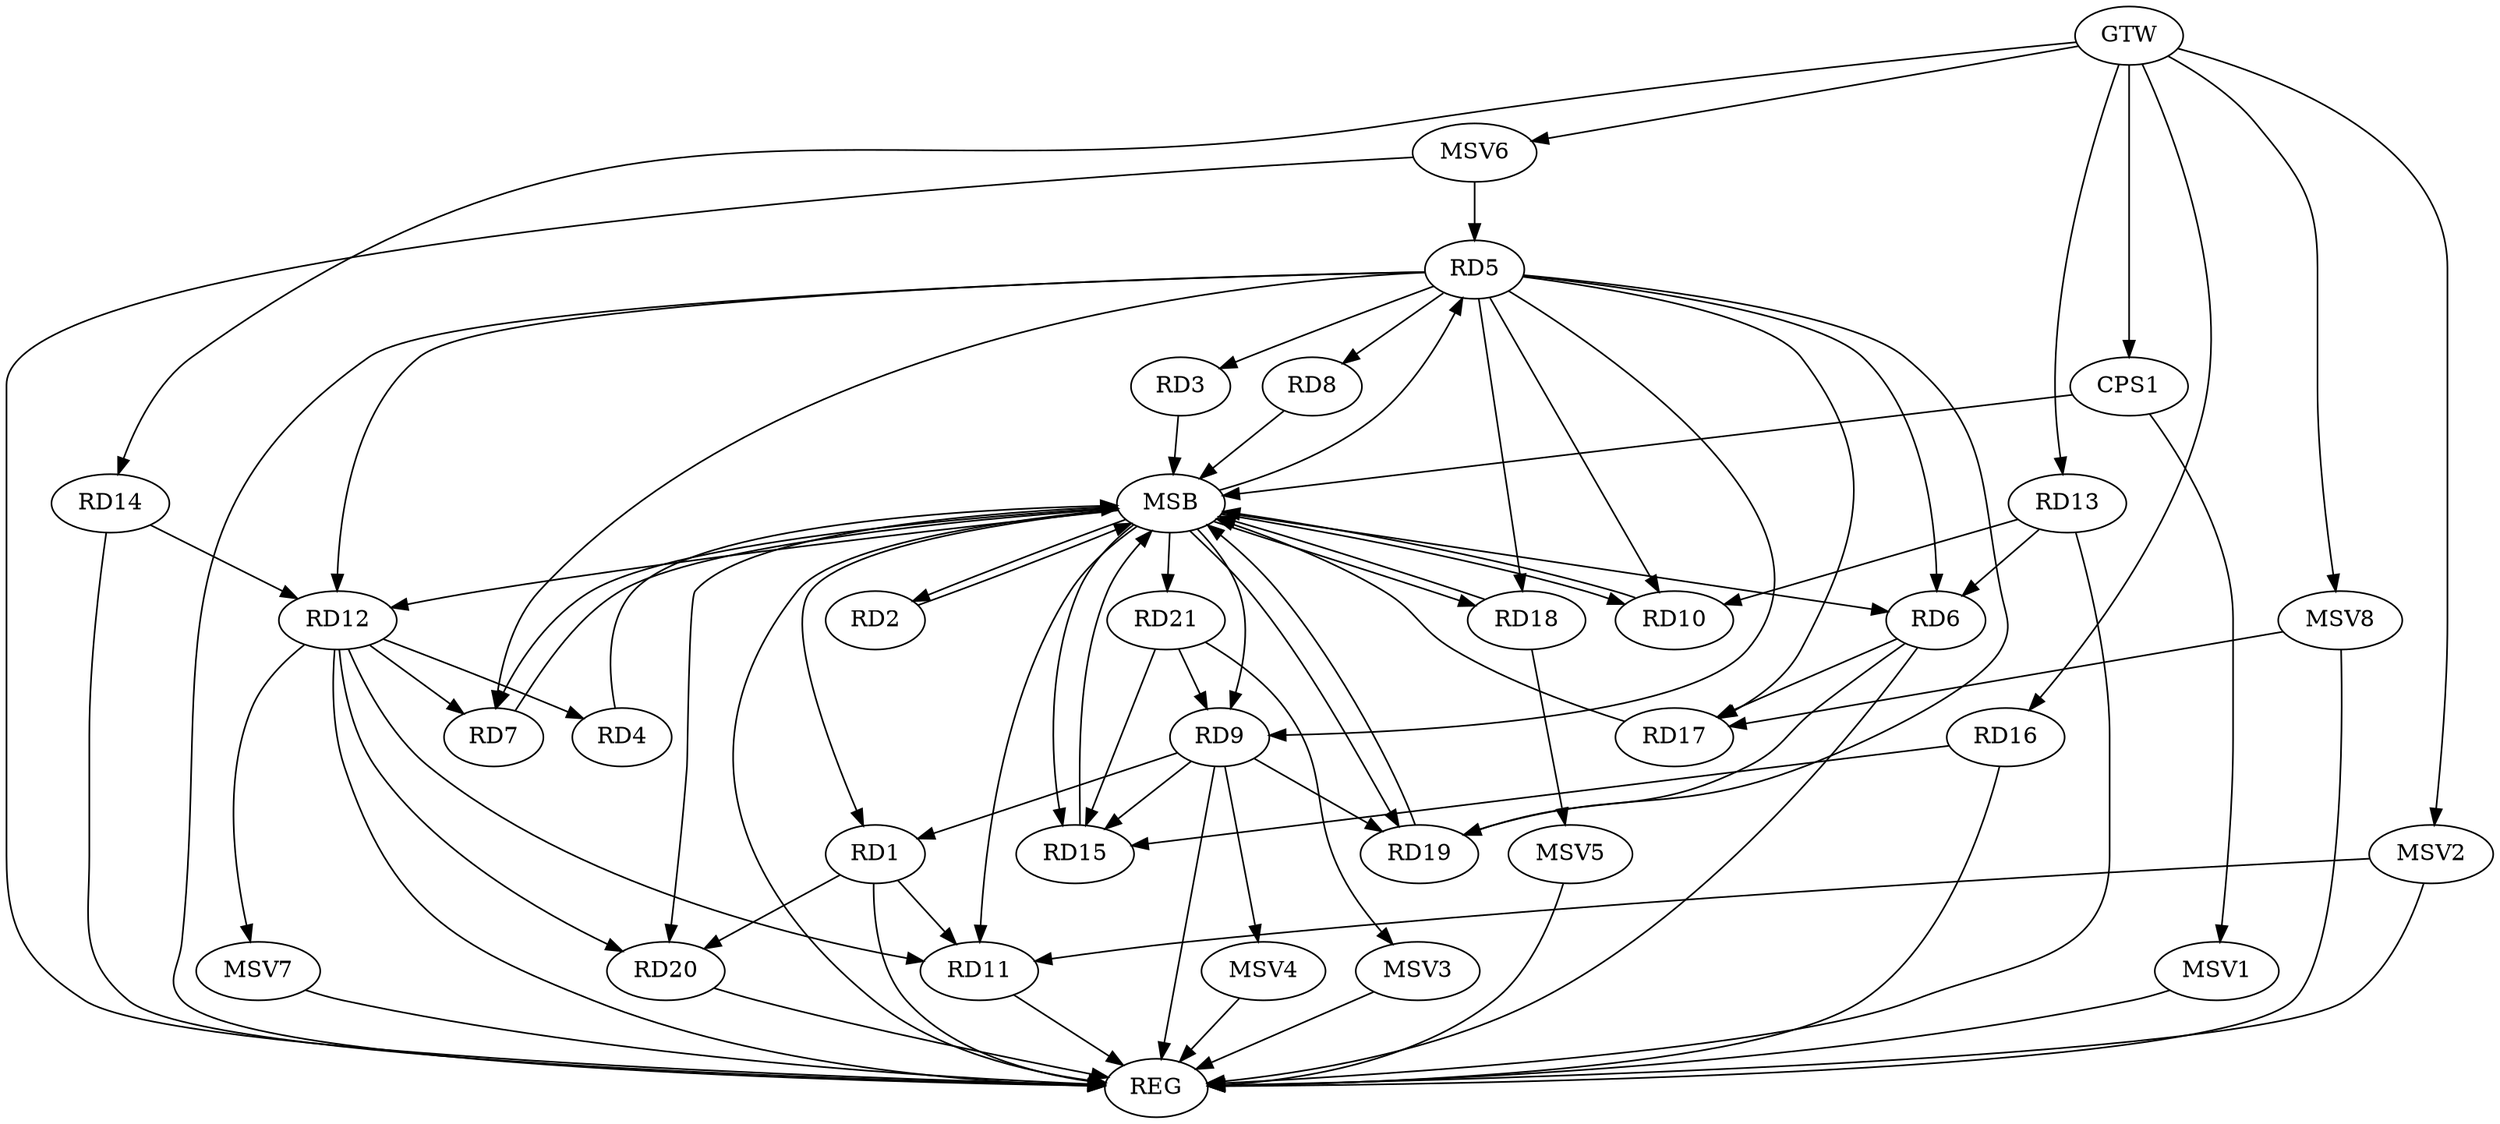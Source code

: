 strict digraph G {
  RD1 [ label="RD1" ];
  RD2 [ label="RD2" ];
  RD3 [ label="RD3" ];
  RD4 [ label="RD4" ];
  RD5 [ label="RD5" ];
  RD6 [ label="RD6" ];
  RD7 [ label="RD7" ];
  RD8 [ label="RD8" ];
  RD9 [ label="RD9" ];
  RD10 [ label="RD10" ];
  RD11 [ label="RD11" ];
  RD12 [ label="RD12" ];
  RD13 [ label="RD13" ];
  RD14 [ label="RD14" ];
  RD15 [ label="RD15" ];
  RD16 [ label="RD16" ];
  RD17 [ label="RD17" ];
  RD18 [ label="RD18" ];
  RD19 [ label="RD19" ];
  RD20 [ label="RD20" ];
  RD21 [ label="RD21" ];
  CPS1 [ label="CPS1" ];
  GTW [ label="GTW" ];
  REG [ label="REG" ];
  MSB [ label="MSB" ];
  MSV1 [ label="MSV1" ];
  MSV2 [ label="MSV2" ];
  MSV3 [ label="MSV3" ];
  MSV4 [ label="MSV4" ];
  MSV5 [ label="MSV5" ];
  MSV6 [ label="MSV6" ];
  MSV7 [ label="MSV7" ];
  MSV8 [ label="MSV8" ];
  RD9 -> RD1;
  RD1 -> RD11;
  RD1 -> RD20;
  RD12 -> RD4;
  RD5 -> RD7;
  RD5 -> RD9;
  RD5 -> RD12;
  RD5 -> RD18;
  RD13 -> RD6;
  RD6 -> RD17;
  RD6 -> RD19;
  RD12 -> RD7;
  RD9 -> RD15;
  RD9 -> RD19;
  RD21 -> RD9;
  RD13 -> RD10;
  RD12 -> RD11;
  RD14 -> RD12;
  RD12 -> RD20;
  RD16 -> RD15;
  RD21 -> RD15;
  GTW -> RD13;
  GTW -> RD14;
  GTW -> RD16;
  GTW -> CPS1;
  RD1 -> REG;
  RD5 -> REG;
  RD6 -> REG;
  RD9 -> REG;
  RD11 -> REG;
  RD12 -> REG;
  RD13 -> REG;
  RD14 -> REG;
  RD16 -> REG;
  RD20 -> REG;
  RD2 -> MSB;
  MSB -> RD18;
  MSB -> REG;
  RD3 -> MSB;
  MSB -> RD10;
  MSB -> RD20;
  RD4 -> MSB;
  MSB -> RD6;
  MSB -> RD9;
  MSB -> RD12;
  RD7 -> MSB;
  MSB -> RD11;
  MSB -> RD19;
  RD8 -> MSB;
  MSB -> RD2;
  RD10 -> MSB;
  RD15 -> MSB;
  MSB -> RD1;
  RD17 -> MSB;
  RD18 -> MSB;
  MSB -> RD7;
  MSB -> RD15;
  RD19 -> MSB;
  CPS1 -> MSB;
  MSB -> RD21;
  MSB -> RD5;
  RD5 -> RD6;
  RD5 -> RD10;
  RD5 -> RD19;
  RD5 -> RD8;
  RD5 -> RD17;
  RD5 -> RD3;
  CPS1 -> MSV1;
  MSV1 -> REG;
  MSV2 -> RD11;
  GTW -> MSV2;
  MSV2 -> REG;
  RD21 -> MSV3;
  MSV3 -> REG;
  RD9 -> MSV4;
  MSV4 -> REG;
  RD18 -> MSV5;
  MSV5 -> REG;
  MSV6 -> RD5;
  GTW -> MSV6;
  MSV6 -> REG;
  RD12 -> MSV7;
  MSV7 -> REG;
  MSV8 -> RD17;
  GTW -> MSV8;
  MSV8 -> REG;
}
